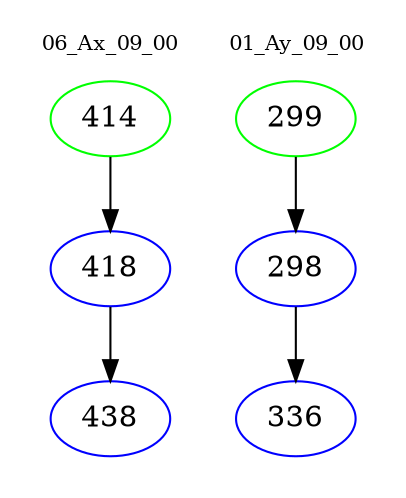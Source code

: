 digraph{
subgraph cluster_0 {
color = white
label = "06_Ax_09_00";
fontsize=10;
T0_414 [label="414", color="green"]
T0_414 -> T0_418 [color="black"]
T0_418 [label="418", color="blue"]
T0_418 -> T0_438 [color="black"]
T0_438 [label="438", color="blue"]
}
subgraph cluster_1 {
color = white
label = "01_Ay_09_00";
fontsize=10;
T1_299 [label="299", color="green"]
T1_299 -> T1_298 [color="black"]
T1_298 [label="298", color="blue"]
T1_298 -> T1_336 [color="black"]
T1_336 [label="336", color="blue"]
}
}
